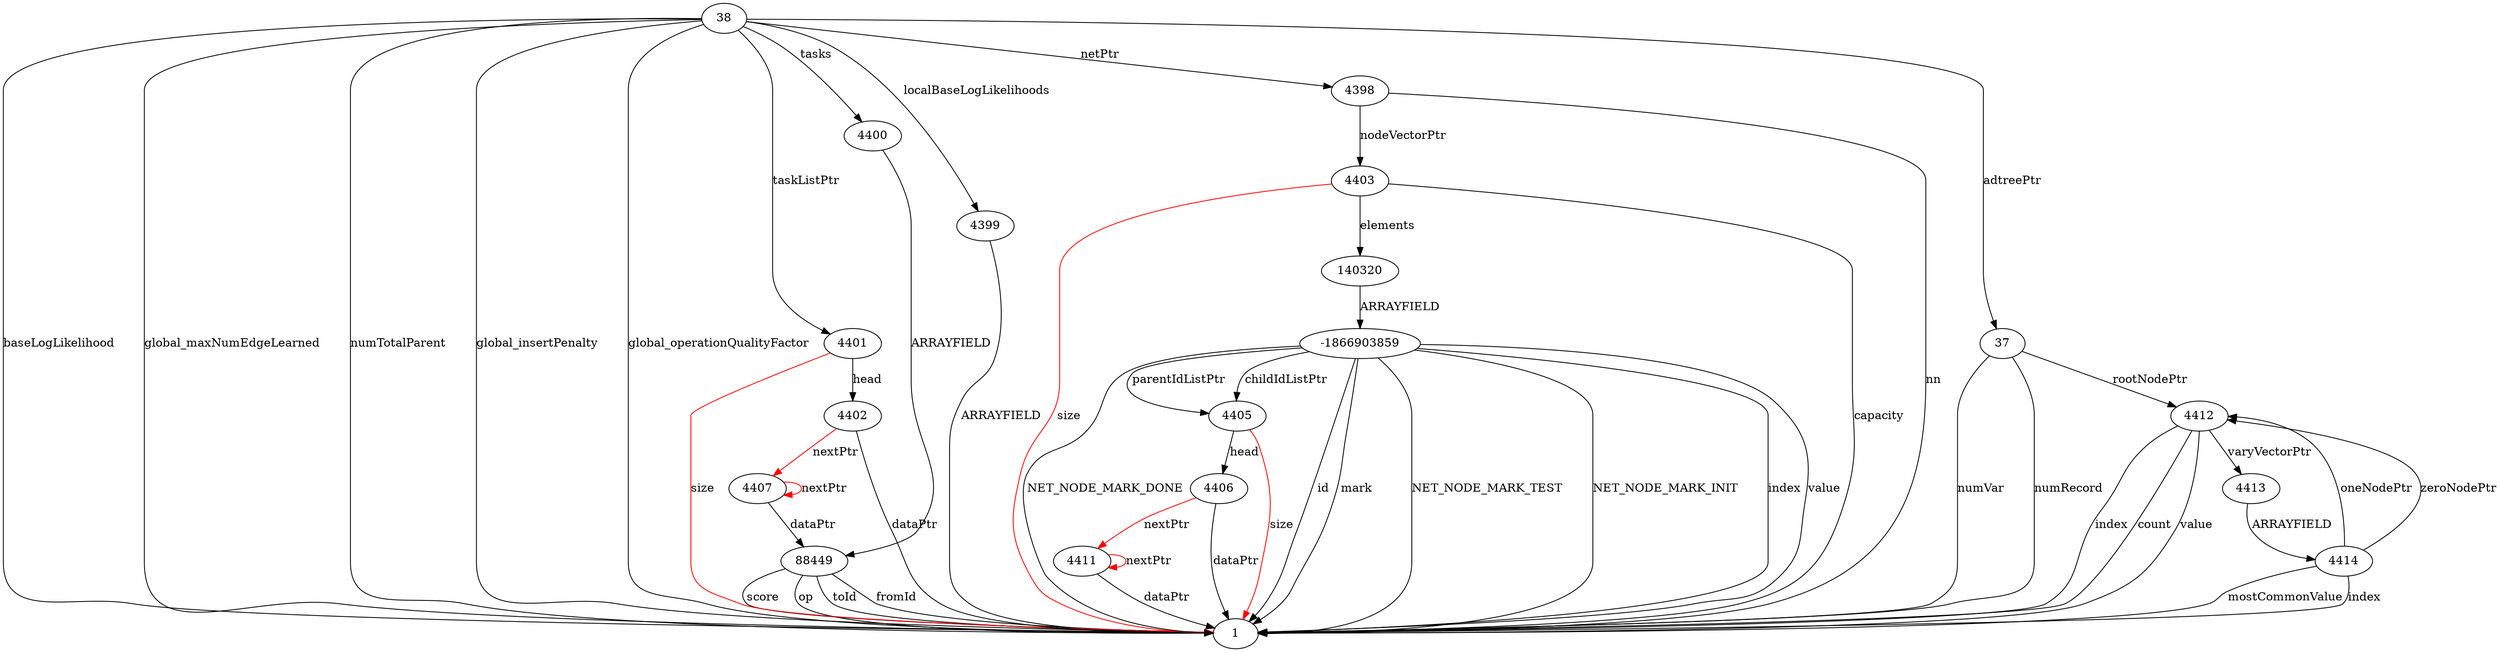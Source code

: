 digraph G {
  "38";
  "4400";
  "88449";
  "1";
  "4399";
  "4401";
  "4402";
  "4407";
  "4398";
  "4403";
  "140320";
  "-1866903859";
  "4405";
  "4406";
  "4411";
  "37";
  "4412";
  "4413";
  "4414";
  "38" -> "4400" [label = "tasks"];
  "4400" -> "88449" [label = "ARRAYFIELD"];
  "88449" -> "1" [label = "score"];
  "88449" -> "1" [label = "op"];
  "88449" -> "1" [label = "toId"];
  "88449" -> "1" [label = "fromId"];
  "38" -> "4399" [label = "localBaseLogLikelihoods"];
  "4399" -> "1" [label = "ARRAYFIELD"];
  "38" -> "1" [label = "baseLogLikelihood"];
  "38" -> "1" [label = "global_maxNumEdgeLearned"];
  "38" -> "1" [label = "numTotalParent"];
  "38" -> "1" [label = "global_insertPenalty"];
  "38" -> "4401" [label = "taskListPtr"];
  "4401" -> "1" [label = "size", color=red];
  "4401" -> "4402" [label = "head"];
  "4402" -> "4407" [label = "nextPtr", color=red];
  "4407" -> "4407" [label = "nextPtr", color=red];
  "4407" -> "88449" [label = "dataPtr"];
  "4402" -> "1" [label = "dataPtr"];
  "38" -> "4398" [label = "netPtr"];
  "4398" -> "4403" [label = "nodeVectorPtr"];
  "4403" -> "140320" [label = "elements"];
  "140320" -> "-1866903859" [label = "ARRAYFIELD"];
  "-1866903859" -> "1" [label = "id"];
  "-1866903859" -> "4405" [label = "parentIdListPtr"];
  "4405" -> "4406" [label = "head"];
  "4406" -> "4411" [label = "nextPtr", color=red];
  "4411" -> "4411" [label = "nextPtr", color=red];
  "4411" -> "1" [label = "dataPtr"];
  "4406" -> "1" [label = "dataPtr"];
  "4405" -> "1" [label = "size", color=red];
  "-1866903859" -> "1" [label = "mark"];
  "-1866903859" -> "4405" [label = "childIdListPtr"];
  "-1866903859" -> "1" [label = "NET_NODE_MARK_TEST"];
  "-1866903859" -> "1" [label = "NET_NODE_MARK_INIT"];
  "-1866903859" -> "1" [label = "index"];
  "-1866903859" -> "1" [label = "value"];
  "-1866903859" -> "1" [label = "NET_NODE_MARK_DONE"];
  "4403" -> "1" [label = "capacity"];
  "4403" -> "1" [label = "size", color=red];
  "4398" -> "1" [label = "nn"];
  "38" -> "37" [label = "adtreePtr"];
  "37" -> "4412" [label = "rootNodePtr"];
  "4412" -> "1" [label = "index"];
  "4412" -> "4413" [label = "varyVectorPtr"];
  "4413" -> "4414" [label = "ARRAYFIELD"];
  "4414" -> "4412" [label = "oneNodePtr"];
  "4414" -> "4412" [label = "zeroNodePtr"];
  "4414" -> "1" [label = "mostCommonValue"];
  "4414" -> "1" [label = "index"];
  "4412" -> "1" [label = "count"];
  "4412" -> "1" [label = "value"];
  "37" -> "1" [label = "numVar"];
  "37" -> "1" [label = "numRecord"];
  "38" -> "1" [label = "global_operationQualityFactor"];
}
